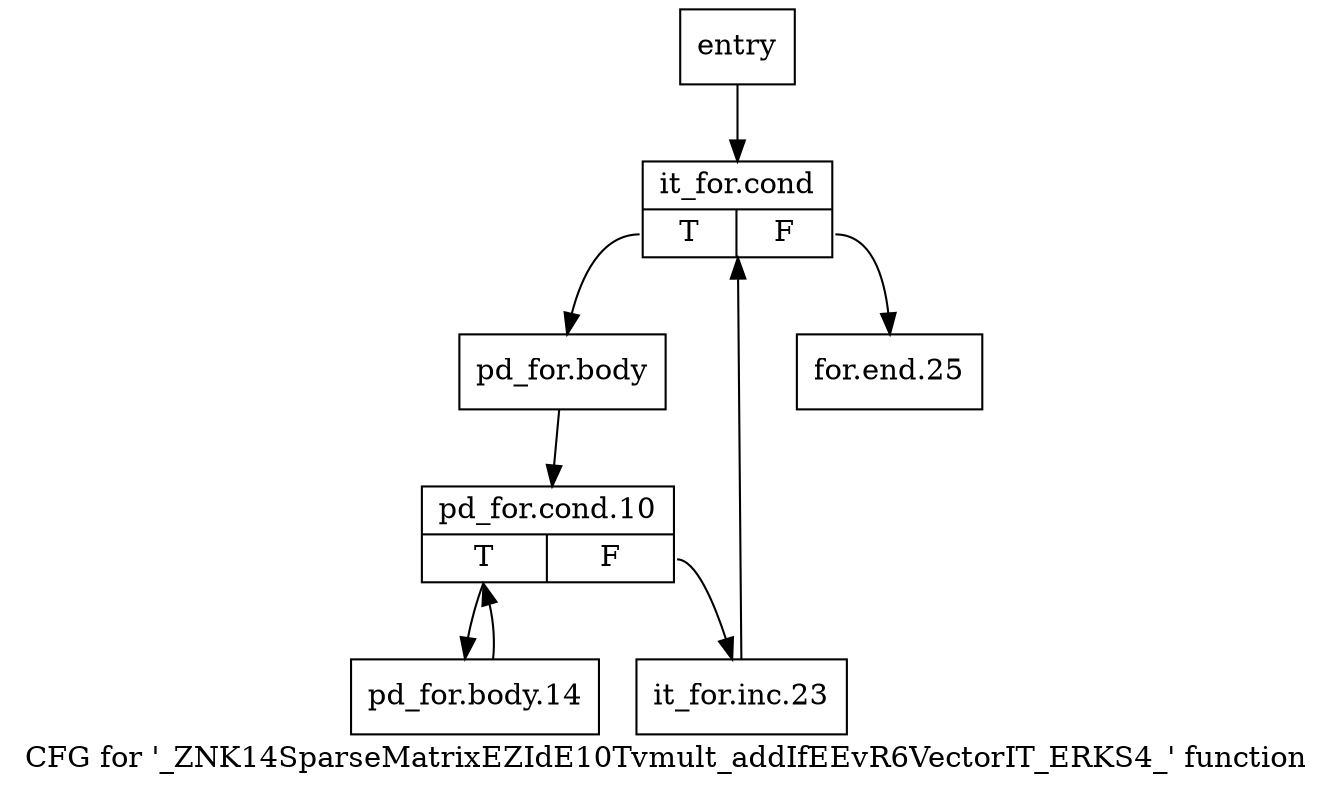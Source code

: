 digraph "CFG for '_ZNK14SparseMatrixEZIdE10Tvmult_addIfEEvR6VectorIT_ERKS4_' function" {
	label="CFG for '_ZNK14SparseMatrixEZIdE10Tvmult_addIfEEvR6VectorIT_ERKS4_' function";

	Node0x72bb980 [shape=record,label="{entry}"];
	Node0x72bb980 -> Node0x72bb9d0;
	Node0x72bb9d0 [shape=record,label="{it_for.cond|{<s0>T|<s1>F}}"];
	Node0x72bb9d0:s0 -> Node0x72bba20;
	Node0x72bb9d0:s1 -> Node0x72bbb60;
	Node0x72bba20 [shape=record,label="{pd_for.body}"];
	Node0x72bba20 -> Node0x72bba70;
	Node0x72bba70 [shape=record,label="{pd_for.cond.10|{<s0>T|<s1>F}}"];
	Node0x72bba70:s0 -> Node0x72bbac0;
	Node0x72bba70:s1 -> Node0x72bbb10;
	Node0x72bbac0 [shape=record,label="{pd_for.body.14}"];
	Node0x72bbac0 -> Node0x72bba70;
	Node0x72bbb10 [shape=record,label="{it_for.inc.23}"];
	Node0x72bbb10 -> Node0x72bb9d0;
	Node0x72bbb60 [shape=record,label="{for.end.25}"];
}
